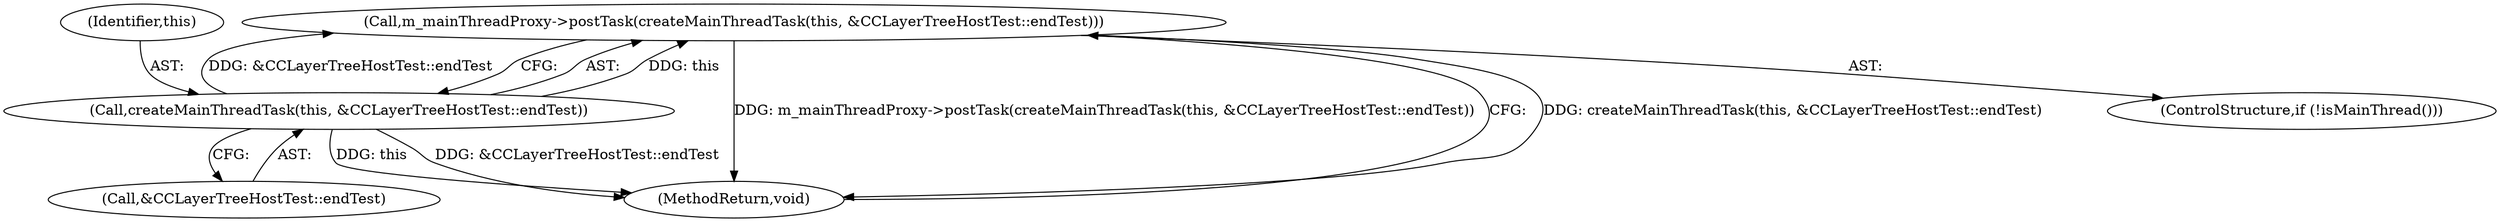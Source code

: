 digraph "0_Chrome_88c4913f11967abfd08a8b22b4423710322ac49b_6@API" {
"1000105" [label="(Call,m_mainThreadProxy->postTask(createMainThreadTask(this, &CCLayerTreeHostTest::endTest)))"];
"1000106" [label="(Call,createMainThreadTask(this, &CCLayerTreeHostTest::endTest))"];
"1000102" [label="(ControlStructure,if (!isMainThread()))"];
"1000122" [label="(MethodReturn,void)"];
"1000107" [label="(Identifier,this)"];
"1000106" [label="(Call,createMainThreadTask(this, &CCLayerTreeHostTest::endTest))"];
"1000105" [label="(Call,m_mainThreadProxy->postTask(createMainThreadTask(this, &CCLayerTreeHostTest::endTest)))"];
"1000108" [label="(Call,&CCLayerTreeHostTest::endTest)"];
"1000105" -> "1000102"  [label="AST: "];
"1000105" -> "1000106"  [label="CFG: "];
"1000106" -> "1000105"  [label="AST: "];
"1000122" -> "1000105"  [label="CFG: "];
"1000105" -> "1000122"  [label="DDG: m_mainThreadProxy->postTask(createMainThreadTask(this, &CCLayerTreeHostTest::endTest))"];
"1000105" -> "1000122"  [label="DDG: createMainThreadTask(this, &CCLayerTreeHostTest::endTest)"];
"1000106" -> "1000105"  [label="DDG: this"];
"1000106" -> "1000105"  [label="DDG: &CCLayerTreeHostTest::endTest"];
"1000106" -> "1000108"  [label="CFG: "];
"1000107" -> "1000106"  [label="AST: "];
"1000108" -> "1000106"  [label="AST: "];
"1000106" -> "1000122"  [label="DDG: &CCLayerTreeHostTest::endTest"];
"1000106" -> "1000122"  [label="DDG: this"];
}
